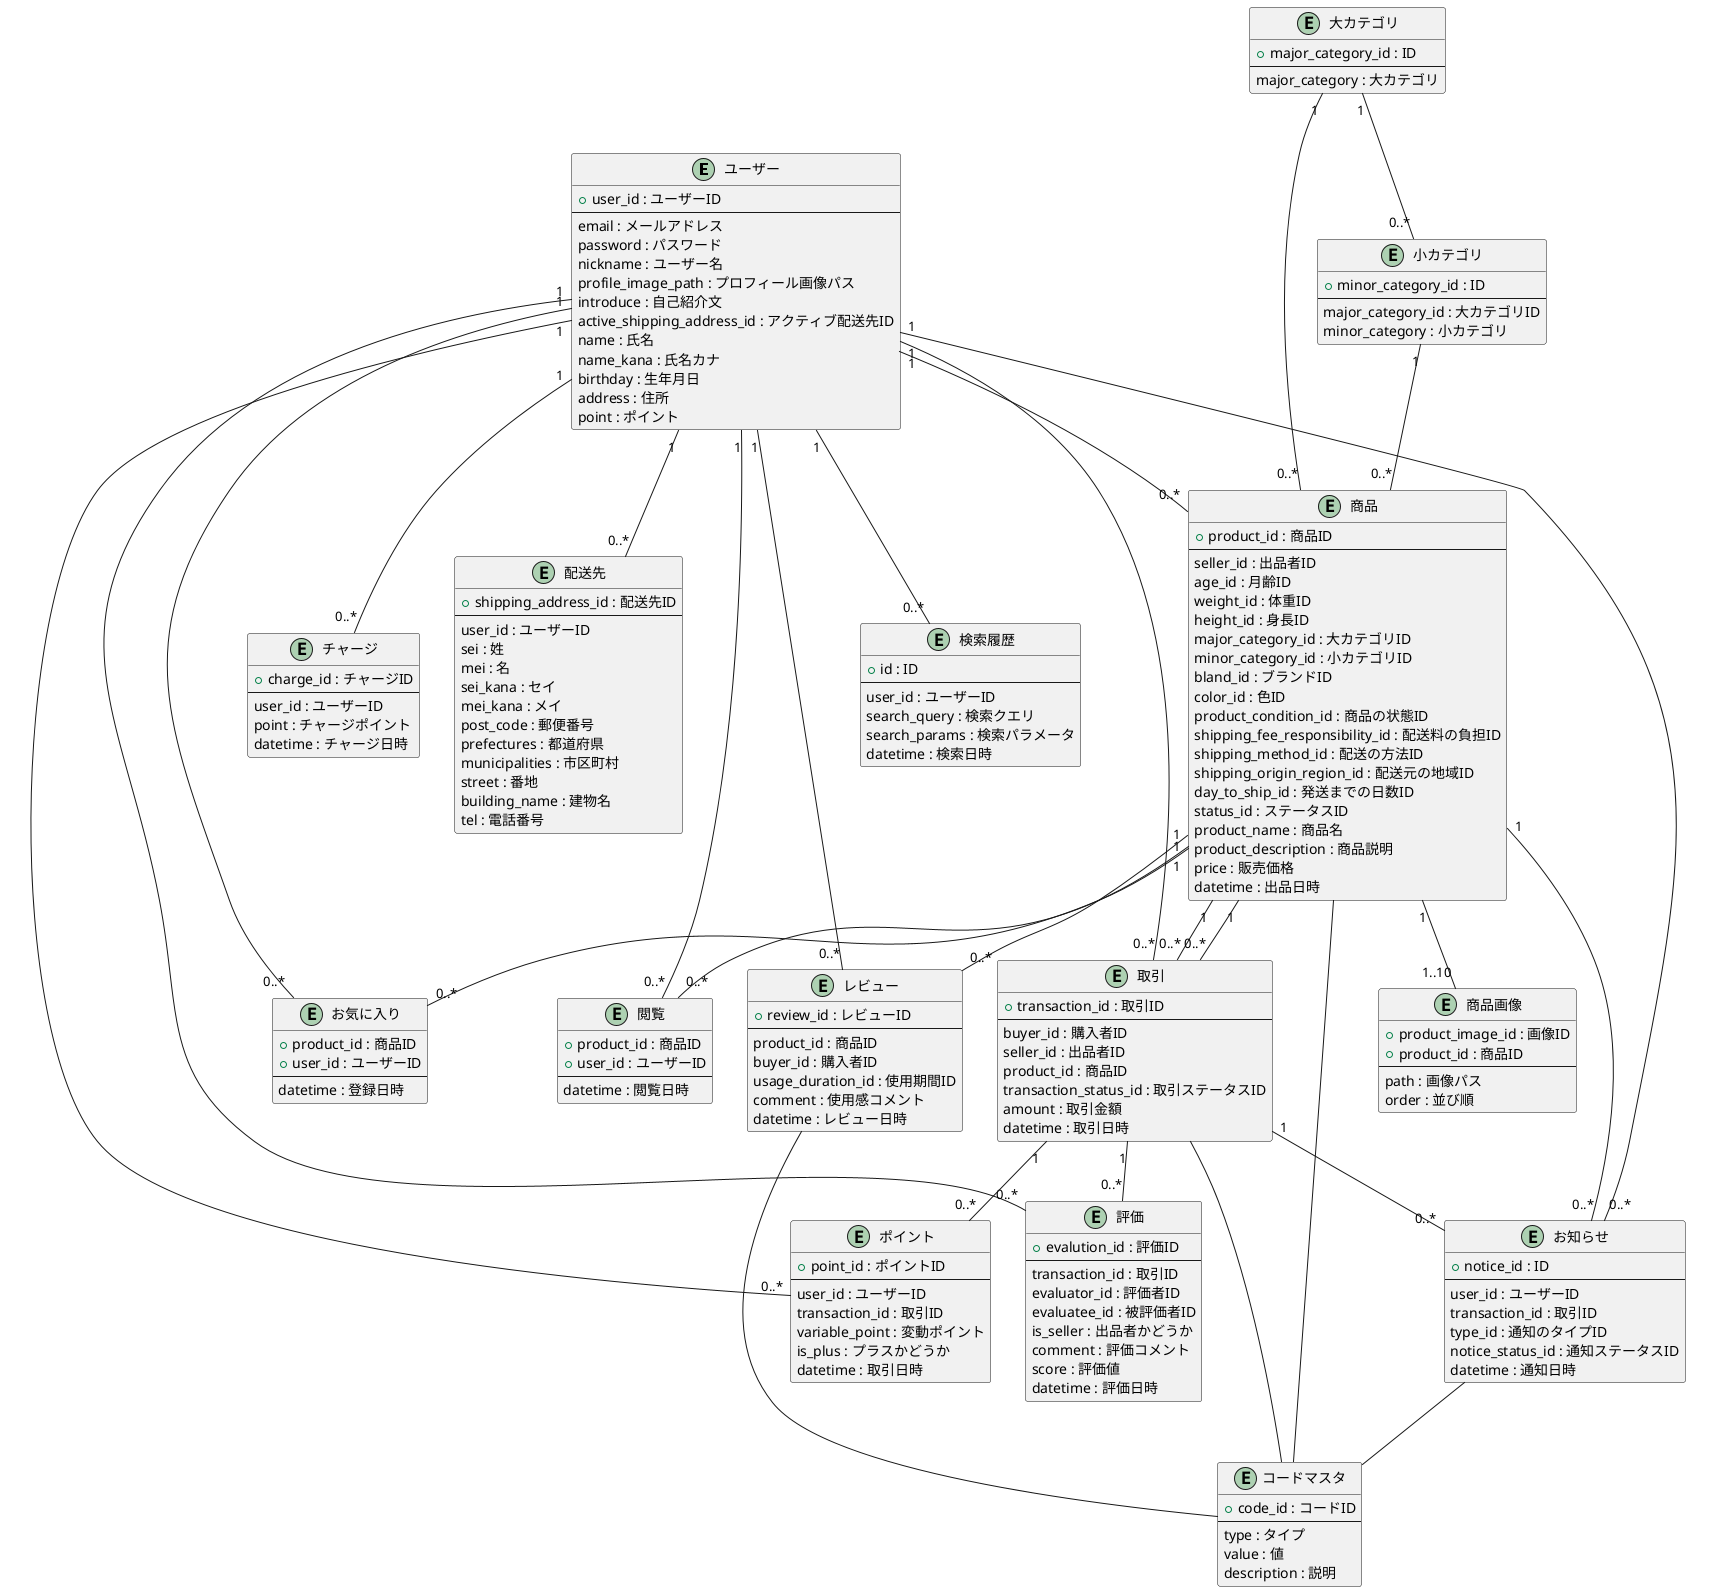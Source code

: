 @startuml

entity "ユーザー" as user {
  + user_id : ユーザーID
  --
  email : メールアドレス
  password : パスワード
  nickname : ユーザー名
  profile_image_path : プロフィール画像パス
  introduce : 自己紹介文
  active_shipping_address_id : アクティブ配送先ID
  name : 氏名
  name_kana : 氏名カナ
  birthday : 生年月日
  address : 住所
  point : ポイント
}

entity "配送先" as shipping_address {
  + shipping_address_id : 配送先ID
  --
  user_id : ユーザーID
  sei : 姓
  mei : 名
  sei_kana : セイ
  mei_kana : メイ
  post_code : 郵便番号
  prefectures : 都道府県
  municipalities : 市区町村
  street : 番地
  building_name : 建物名
  tel : 電話番号
}

entity "検索履歴" as search_history {
  + id : ID
  --
  user_id : ユーザーID
  search_query : 検索クエリ
  search_params : 検索パラメータ
  datetime : 検索日時
}

entity "取引" as transaction {
  + transaction_id : 取引ID
  --
  buyer_id : 購入者ID
  seller_id : 出品者ID
  product_id : 商品ID
  transaction_status_id : 取引ステータスID
  amount : 取引金額
  datetime : 取引日時
}

entity "ポイント" as point {
  + point_id : ポイントID
  --
  user_id : ユーザーID
  transaction_id : 取引ID
  variable_point : 変動ポイント
  is_plus : プラスかどうか
  datetime : 取引日時
}

entity "お気に入り" as favorite {
  + product_id : 商品ID
  + user_id : ユーザーID
  --
  datetime : 登録日時
}

entity "閲覧" as productviews {
  + product_id : 商品ID
  + user_id : ユーザーID
  --
  datetime : 閲覧日時
}

entity "チャージ" as charge {
  + charge_id : チャージID
  --
  user_id : ユーザーID
  point : チャージポイント
  datetime : チャージ日時
}

entity "レビュー" as review {
  + review_id : レビューID
  --
  product_id : 商品ID
  buyer_id : 購入者ID
  usage_duration_id : 使用期間ID
  comment : 使用感コメント
  datetime : レビュー日時
}

entity "商品" as product {
  + product_id : 商品ID
  --
  seller_id : 出品者ID
  age_id : 月齢ID
  weight_id : 体重ID
  height_id : 身長ID
  major_category_id : 大カテゴリID
  minor_category_id : 小カテゴリID
  bland_id : ブランドID
  color_id : 色ID
  product_condition_id : 商品の状態ID
  shipping_fee_responsibility_id : 配送料の負担ID
  shipping_method_id : 配送の方法ID
  shipping_origin_region_id : 配送元の地域ID
  day_to_ship_id : 発送までの日数ID
  status_id : ステータスID
  product_name : 商品名
  product_description : 商品説明
  price : 販売価格
  datetime : 出品日時
}

entity "商品画像" as product_image {
  + product_image_id : 画像ID
  + product_id : 商品ID
  --
  path : 画像パス
  order : 並び順
}

entity "評価" as evaluation {
  + evalution_id : 評価ID
  --
  transaction_id : 取引ID
  evaluator_id : 評価者ID
  evaluatee_id : 被評価者ID
  is_seller : 出品者かどうか
  comment : 評価コメント
  score : 評価値
  datetime : 評価日時
}

entity "お知らせ" as notice {
  + notice_id : ID
  --
  user_id : ユーザーID
  transaction_id : 取引ID
  type_id : 通知のタイプID
  notice_status_id : 通知ステータスID
  datetime : 通知日時
}

entity "大カテゴリ" as major_category {
  + major_category_id : ID
  --
  major_category : 大カテゴリ
}

entity "小カテゴリ" as minor_category {
  + minor_category_id : ID
  --
  major_category_id : 大カテゴリID
  minor_category : 小カテゴリ
}

entity "コードマスタ" as code_master {
  + code_id : コードID
  --
  type : タイプ
  value : 値
  description : 説明
}

user "1" -- "0..*" shipping_address
user "1" -- "0..*" transaction
user "1" -- "0..*" search_history
user "1" -- "0..*" point
user "1" -- "0..*" favorite
user "1" -- "0..*" productviews
user "1" -- "0..*" charge
user "1" -- "0..*" review
user "1" -- "0..*" evaluation
user "1" -- "0..*" notice
user "1" -- "0..*" product
product "1" -- "0..*" transaction
product "1" -- "0..*" transaction
product "1" -- "1..10" product_image
product "1" -- "0..*" favorite
product "1" -- "0..*" productviews
product "1" -- "0..*" review
product "1" -- "0..*" notice
major_category "1" -- "0..*" product
minor_category "1" -- "0..*" product
major_category "1" -- "0..*" minor_category
transaction "1" -- "0..*" point
transaction "1" -- "0..*" evaluation
transaction "1" -- "0..*" notice
product -- code_master
transaction -- code_master
review -- code_master
notice -- code_master
@enduml
